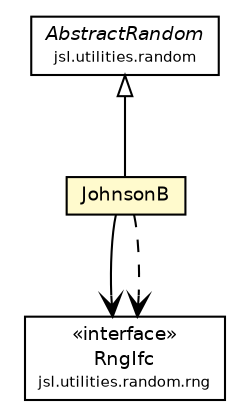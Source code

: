 #!/usr/local/bin/dot
#
# Class diagram 
# Generated by UMLGraph version 5.4 (http://www.umlgraph.org/)
#

digraph G {
	edge [fontname="Helvetica",fontsize=10,labelfontname="Helvetica",labelfontsize=10];
	node [fontname="Helvetica",fontsize=10,shape=plaintext];
	nodesep=0.25;
	ranksep=0.5;
	// jsl.utilities.random.AbstractRandom
	c113206 [label=<<table title="jsl.utilities.random.AbstractRandom" border="0" cellborder="1" cellspacing="0" cellpadding="2" port="p" href="../AbstractRandom.html">
		<tr><td><table border="0" cellspacing="0" cellpadding="1">
<tr><td align="center" balign="center"><font face="Helvetica-Oblique"> AbstractRandom </font></td></tr>
<tr><td align="center" balign="center"><font point-size="7.0"> jsl.utilities.random </font></td></tr>
		</table></td></tr>
		</table>>, URL="../AbstractRandom.html", fontname="Helvetica", fontcolor="black", fontsize=9.0];
	// jsl.utilities.random.distributions.JohnsonB
	c113243 [label=<<table title="jsl.utilities.random.distributions.JohnsonB" border="0" cellborder="1" cellspacing="0" cellpadding="2" port="p" bgcolor="lemonChiffon" href="./JohnsonB.html">
		<tr><td><table border="0" cellspacing="0" cellpadding="1">
<tr><td align="center" balign="center"> JohnsonB </td></tr>
		</table></td></tr>
		</table>>, URL="./JohnsonB.html", fontname="Helvetica", fontcolor="black", fontsize=9.0];
	// jsl.utilities.random.rng.RngIfc
	c113270 [label=<<table title="jsl.utilities.random.rng.RngIfc" border="0" cellborder="1" cellspacing="0" cellpadding="2" port="p" href="../rng/RngIfc.html">
		<tr><td><table border="0" cellspacing="0" cellpadding="1">
<tr><td align="center" balign="center"> &#171;interface&#187; </td></tr>
<tr><td align="center" balign="center"> RngIfc </td></tr>
<tr><td align="center" balign="center"><font point-size="7.0"> jsl.utilities.random.rng </font></td></tr>
		</table></td></tr>
		</table>>, URL="../rng/RngIfc.html", fontname="Helvetica", fontcolor="black", fontsize=9.0];
	//jsl.utilities.random.distributions.JohnsonB extends jsl.utilities.random.AbstractRandom
	c113206:p -> c113243:p [dir=back,arrowtail=empty];
	// jsl.utilities.random.distributions.JohnsonB NAVASSOC jsl.utilities.random.rng.RngIfc
	c113243:p -> c113270:p [taillabel="", label="", headlabel="", fontname="Helvetica", fontcolor="black", fontsize=10.0, color="black", arrowhead=open];
	// jsl.utilities.random.distributions.JohnsonB DEPEND jsl.utilities.random.rng.RngIfc
	c113243:p -> c113270:p [taillabel="", label="", headlabel="", fontname="Helvetica", fontcolor="black", fontsize=10.0, color="black", arrowhead=open, style=dashed];
}

